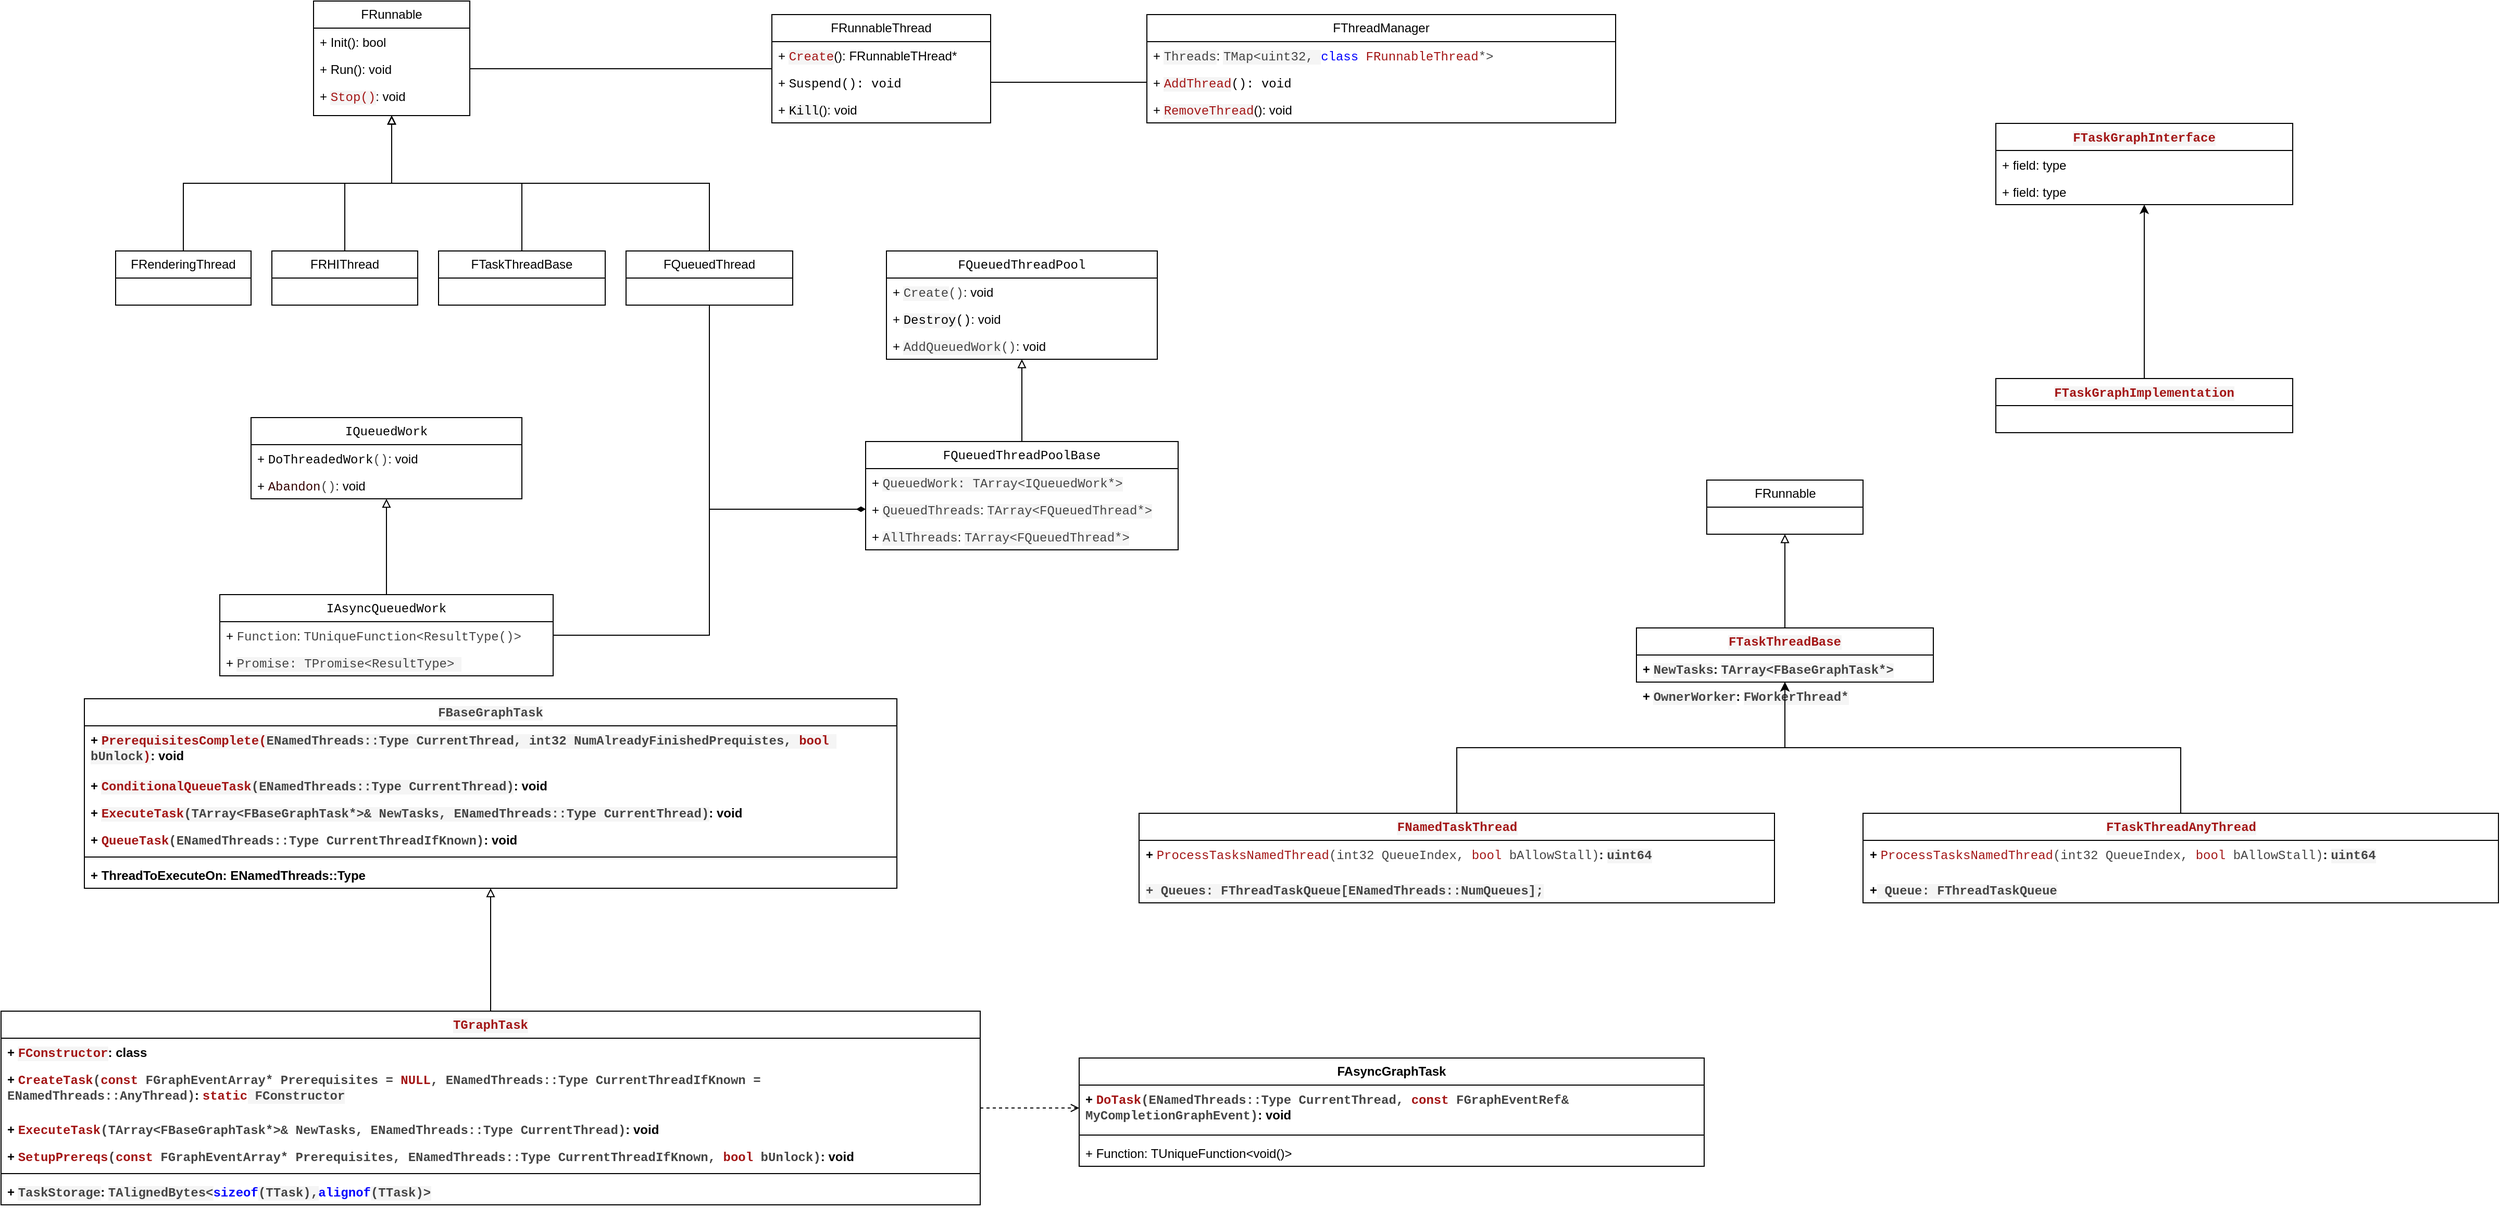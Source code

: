 <mxfile version="26.0.4">
  <diagram id="C5RBs43oDa-KdzZeNtuy" name="Page-1">
    <mxGraphModel dx="2253" dy="781" grid="1" gridSize="5" guides="1" tooltips="1" connect="1" arrows="1" fold="1" page="1" pageScale="1" pageWidth="827" pageHeight="1169" math="0" shadow="0">
      <root>
        <mxCell id="WIyWlLk6GJQsqaUBKTNV-0" />
        <mxCell id="WIyWlLk6GJQsqaUBKTNV-1" parent="WIyWlLk6GJQsqaUBKTNV-0" />
        <mxCell id="6xeoB1cbUCj7fCRLz8L4-13" style="edgeStyle=orthogonalEdgeStyle;rounded=0;orthogonalLoop=1;jettySize=auto;html=1;endArrow=none;endFill=0;startArrow=block;startFill=0;exitX=0.5;exitY=1;exitDx=0;exitDy=0;" parent="WIyWlLk6GJQsqaUBKTNV-1" source="6xeoB1cbUCj7fCRLz8L4-0" target="6xeoB1cbUCj7fCRLz8L4-6" edge="1">
          <mxGeometry relative="1" as="geometry" />
        </mxCell>
        <mxCell id="6xeoB1cbUCj7fCRLz8L4-16" style="edgeStyle=orthogonalEdgeStyle;rounded=0;orthogonalLoop=1;jettySize=auto;html=1;entryX=0.5;entryY=0;entryDx=0;entryDy=0;endArrow=none;endFill=0;startArrow=block;startFill=0;" parent="WIyWlLk6GJQsqaUBKTNV-1" source="6xeoB1cbUCj7fCRLz8L4-0" target="6xeoB1cbUCj7fCRLz8L4-14" edge="1">
          <mxGeometry relative="1" as="geometry" />
        </mxCell>
        <mxCell id="6xeoB1cbUCj7fCRLz8L4-19" style="edgeStyle=orthogonalEdgeStyle;rounded=0;orthogonalLoop=1;jettySize=auto;html=1;entryX=0.5;entryY=0;entryDx=0;entryDy=0;endArrow=none;endFill=0;startArrow=block;startFill=0;" parent="WIyWlLk6GJQsqaUBKTNV-1" source="6xeoB1cbUCj7fCRLz8L4-0" target="6xeoB1cbUCj7fCRLz8L4-17" edge="1">
          <mxGeometry relative="1" as="geometry" />
        </mxCell>
        <mxCell id="6xeoB1cbUCj7fCRLz8L4-0" value="FRunnable" style="swimlane;fontStyle=0;childLayout=stackLayout;horizontal=1;startSize=26;fillColor=none;horizontalStack=0;resizeParent=1;resizeParentMax=0;resizeLast=0;collapsible=1;marginBottom=0;whiteSpace=wrap;html=1;" parent="WIyWlLk6GJQsqaUBKTNV-1" vertex="1">
          <mxGeometry x="250" y="30" width="150" height="110" as="geometry" />
        </mxCell>
        <mxCell id="6xeoB1cbUCj7fCRLz8L4-1" value="+ Init(): bool" style="text;strokeColor=none;fillColor=none;align=left;verticalAlign=top;spacingLeft=4;spacingRight=4;overflow=hidden;rotatable=0;points=[[0,0.5],[1,0.5]];portConstraint=eastwest;whiteSpace=wrap;html=1;" parent="6xeoB1cbUCj7fCRLz8L4-0" vertex="1">
          <mxGeometry y="26" width="150" height="26" as="geometry" />
        </mxCell>
        <mxCell id="6xeoB1cbUCj7fCRLz8L4-2" value="+ Run(): void" style="text;strokeColor=none;fillColor=none;align=left;verticalAlign=top;spacingLeft=4;spacingRight=4;overflow=hidden;rotatable=0;points=[[0,0.5],[1,0.5]];portConstraint=eastwest;whiteSpace=wrap;html=1;" parent="6xeoB1cbUCj7fCRLz8L4-0" vertex="1">
          <mxGeometry y="52" width="150" height="26" as="geometry" />
        </mxCell>
        <mxCell id="6xeoB1cbUCj7fCRLz8L4-3" value="+ &lt;span style=&quot;color: rgb(163, 21, 21); font-family: &amp;quot;Courier New&amp;quot;, sans-serif; white-space-collapse: preserve; background-color: rgb(245, 245, 245);&quot;&gt;Stop()&lt;/span&gt;: void&amp;nbsp;" style="text;strokeColor=none;fillColor=none;align=left;verticalAlign=top;spacingLeft=4;spacingRight=4;overflow=hidden;rotatable=0;points=[[0,0.5],[1,0.5]];portConstraint=eastwest;whiteSpace=wrap;html=1;movable=0;resizable=0;deletable=0;editable=0;locked=1;connectable=0;" parent="6xeoB1cbUCj7fCRLz8L4-0" vertex="1">
          <mxGeometry y="78" width="150" height="32" as="geometry" />
        </mxCell>
        <mxCell id="6xeoB1cbUCj7fCRLz8L4-6" value="FRenderingThread" style="swimlane;fontStyle=0;childLayout=stackLayout;horizontal=1;startSize=26;fillColor=none;horizontalStack=0;resizeParent=1;resizeParentMax=0;resizeLast=0;collapsible=1;marginBottom=0;whiteSpace=wrap;html=1;" parent="WIyWlLk6GJQsqaUBKTNV-1" vertex="1">
          <mxGeometry x="60" y="270" width="130" height="52" as="geometry" />
        </mxCell>
        <mxCell id="6xeoB1cbUCj7fCRLz8L4-14" value="FTaskThreadBase" style="swimlane;fontStyle=0;childLayout=stackLayout;horizontal=1;startSize=26;fillColor=none;horizontalStack=0;resizeParent=1;resizeParentMax=0;resizeLast=0;collapsible=1;marginBottom=0;whiteSpace=wrap;html=1;" parent="WIyWlLk6GJQsqaUBKTNV-1" vertex="1">
          <mxGeometry x="370" y="270" width="160" height="52" as="geometry" />
        </mxCell>
        <mxCell id="6xeoB1cbUCj7fCRLz8L4-17" value="FRHIThread" style="swimlane;fontStyle=0;childLayout=stackLayout;horizontal=1;startSize=26;fillColor=none;horizontalStack=0;resizeParent=1;resizeParentMax=0;resizeLast=0;collapsible=1;marginBottom=0;whiteSpace=wrap;html=1;" parent="WIyWlLk6GJQsqaUBKTNV-1" vertex="1">
          <mxGeometry x="210" y="270" width="140" height="52" as="geometry" />
        </mxCell>
        <mxCell id="6xeoB1cbUCj7fCRLz8L4-23" style="edgeStyle=orthogonalEdgeStyle;rounded=0;orthogonalLoop=1;jettySize=auto;html=1;exitX=0.5;exitY=0;exitDx=0;exitDy=0;entryX=0.5;entryY=1;entryDx=0;entryDy=0;endArrow=block;endFill=0;startArrow=none;startFill=0;" parent="WIyWlLk6GJQsqaUBKTNV-1" source="6xeoB1cbUCj7fCRLz8L4-20" target="6xeoB1cbUCj7fCRLz8L4-0" edge="1">
          <mxGeometry relative="1" as="geometry" />
        </mxCell>
        <mxCell id="6xeoB1cbUCj7fCRLz8L4-59" style="edgeStyle=orthogonalEdgeStyle;rounded=0;orthogonalLoop=1;jettySize=auto;html=1;exitX=0.5;exitY=1;exitDx=0;exitDy=0;entryX=0;entryY=0.5;entryDx=0;entryDy=0;endArrow=diamondThin;endFill=1;" parent="WIyWlLk6GJQsqaUBKTNV-1" source="6xeoB1cbUCj7fCRLz8L4-20" target="6xeoB1cbUCj7fCRLz8L4-56" edge="1">
          <mxGeometry relative="1" as="geometry" />
        </mxCell>
        <mxCell id="6xeoB1cbUCj7fCRLz8L4-20" value="FQueuedThread" style="swimlane;fontStyle=0;childLayout=stackLayout;horizontal=1;startSize=26;fillColor=none;horizontalStack=0;resizeParent=1;resizeParentMax=0;resizeLast=0;collapsible=1;marginBottom=0;whiteSpace=wrap;html=1;" parent="WIyWlLk6GJQsqaUBKTNV-1" vertex="1">
          <mxGeometry x="550" y="270" width="160" height="52" as="geometry" />
        </mxCell>
        <mxCell id="6xeoB1cbUCj7fCRLz8L4-24" value="FRunnableThread" style="swimlane;fontStyle=0;childLayout=stackLayout;horizontal=1;startSize=26;fillColor=none;horizontalStack=0;resizeParent=1;resizeParentMax=0;resizeLast=0;collapsible=1;marginBottom=0;whiteSpace=wrap;html=1;" parent="WIyWlLk6GJQsqaUBKTNV-1" vertex="1">
          <mxGeometry x="690" y="43" width="210" height="104" as="geometry">
            <mxRectangle x="880" y="56" width="140" height="30" as="alternateBounds" />
          </mxGeometry>
        </mxCell>
        <mxCell id="6xeoB1cbUCj7fCRLz8L4-25" value="&lt;font&gt;+&amp;nbsp;&lt;span style=&quot;font-family: &amp;quot;Courier New&amp;quot;, sans-serif; white-space-collapse: preserve; background-color: rgb(245, 245, 245); color: rgb(163, 21, 21);&quot;&gt;Create&lt;/span&gt;(): FRunnableTHread*&lt;/font&gt;" style="text;strokeColor=none;fillColor=none;align=left;verticalAlign=top;spacingLeft=4;spacingRight=4;overflow=hidden;rotatable=0;points=[[0,0.5],[1,0.5]];portConstraint=eastwest;whiteSpace=wrap;html=1;" parent="6xeoB1cbUCj7fCRLz8L4-24" vertex="1">
          <mxGeometry y="26" width="210" height="26" as="geometry" />
        </mxCell>
        <mxCell id="6xeoB1cbUCj7fCRLz8L4-26" value="&lt;font&gt;+&amp;nbsp;&lt;span style=&quot;margin: 0px; padding: 0px; font-family: &amp;quot;Courier New&amp;quot;, sans-serif; white-space-collapse: preserve;&quot; class=&quot;hljs-title function_&quot;&gt;Suspend(): void&lt;/span&gt;&lt;/font&gt;" style="text;strokeColor=none;fillColor=none;align=left;verticalAlign=top;spacingLeft=4;spacingRight=4;overflow=hidden;rotatable=0;points=[[0,0.5],[1,0.5]];portConstraint=eastwest;whiteSpace=wrap;html=1;" parent="6xeoB1cbUCj7fCRLz8L4-24" vertex="1">
          <mxGeometry y="52" width="210" height="26" as="geometry" />
        </mxCell>
        <mxCell id="6xeoB1cbUCj7fCRLz8L4-30" value="&lt;font&gt;+ &lt;font face=&quot;Courier New, sans-serif&quot;&gt;&lt;span style=&quot;white-space-collapse: preserve; background-color: rgb(245, 245, 245);&quot;&gt;Kill&lt;/span&gt;&lt;/font&gt;(): void&lt;/font&gt;" style="text;align=left;verticalAlign=top;spacingLeft=4;spacingRight=4;overflow=hidden;rotatable=0;points=[[0,0.5],[1,0.5]];portConstraint=eastwest;whiteSpace=wrap;html=1;" parent="6xeoB1cbUCj7fCRLz8L4-24" vertex="1">
          <mxGeometry y="78" width="210" height="26" as="geometry" />
        </mxCell>
        <mxCell id="6xeoB1cbUCj7fCRLz8L4-28" style="edgeStyle=orthogonalEdgeStyle;rounded=0;orthogonalLoop=1;jettySize=auto;html=1;exitX=1;exitY=0.5;exitDx=0;exitDy=0;entryX=0;entryY=0.5;entryDx=0;entryDy=0;endArrow=none;endFill=0;" parent="WIyWlLk6GJQsqaUBKTNV-1" source="6xeoB1cbUCj7fCRLz8L4-2" target="6xeoB1cbUCj7fCRLz8L4-24" edge="1">
          <mxGeometry relative="1" as="geometry" />
        </mxCell>
        <mxCell id="6xeoB1cbUCj7fCRLz8L4-31" value="FThreadManager" style="swimlane;fontStyle=0;childLayout=stackLayout;horizontal=1;startSize=26;fillColor=none;horizontalStack=0;resizeParent=1;resizeParentMax=0;resizeLast=0;collapsible=1;marginBottom=0;whiteSpace=wrap;html=1;" parent="WIyWlLk6GJQsqaUBKTNV-1" vertex="1">
          <mxGeometry x="1050" y="43" width="450" height="104" as="geometry">
            <mxRectangle x="880" y="56" width="140" height="30" as="alternateBounds" />
          </mxGeometry>
        </mxCell>
        <mxCell id="6xeoB1cbUCj7fCRLz8L4-32" value="&lt;font&gt;+&amp;nbsp;&lt;span style=&quot;color: rgb(68, 68, 68); font-family: &amp;quot;Courier New&amp;quot;, sans-serif; white-space-collapse: preserve; background-color: rgb(245, 245, 245);&quot;&gt;Threads&lt;/span&gt;:&amp;nbsp;&lt;/font&gt;&lt;span style=&quot;color: rgb(68, 68, 68); font-family: &amp;quot;Courier New&amp;quot;, sans-serif; white-space-collapse: preserve; background-color: rgb(245, 245, 245);&quot;&gt;TMap&amp;lt;uint32, &lt;/span&gt;&lt;span style=&quot;margin: 0px; padding: 0px; color: rgb(68, 68, 68); font-family: &amp;quot;Courier New&amp;quot;, sans-serif; white-space-collapse: preserve;&quot; class=&quot;hljs-class&quot;&gt;&lt;span style=&quot;margin: 0px; padding: 0px; color: rgb(0, 0, 255);&quot; class=&quot;hljs-keyword&quot;&gt;class&lt;/span&gt; &lt;span style=&quot;margin: 0px; padding: 0px; color: rgb(163, 21, 21);&quot; class=&quot;hljs-title&quot;&gt;FRunnableThread&lt;/span&gt;*&amp;gt;&lt;/span&gt;" style="text;strokeColor=none;fillColor=none;align=left;verticalAlign=top;spacingLeft=4;spacingRight=4;overflow=hidden;rotatable=0;points=[[0,0.5],[1,0.5]];portConstraint=eastwest;whiteSpace=wrap;html=1;" parent="6xeoB1cbUCj7fCRLz8L4-31" vertex="1">
          <mxGeometry y="26" width="450" height="26" as="geometry" />
        </mxCell>
        <mxCell id="6xeoB1cbUCj7fCRLz8L4-33" value="&lt;font&gt;+&amp;nbsp;&lt;span style=&quot;margin: 0px; padding: 0px; font-family: &amp;quot;Courier New&amp;quot;, sans-serif; white-space-collapse: preserve;&quot; class=&quot;hljs-title function_&quot;&gt;&lt;span style=&quot;color: rgb(163, 21, 21); background-color: rgb(245, 245, 245);&quot;&gt;AddThread&lt;/span&gt;(): void&lt;/span&gt;&lt;/font&gt;" style="text;strokeColor=none;fillColor=none;align=left;verticalAlign=top;spacingLeft=4;spacingRight=4;overflow=hidden;rotatable=0;points=[[0,0.5],[1,0.5]];portConstraint=eastwest;whiteSpace=wrap;html=1;" parent="6xeoB1cbUCj7fCRLz8L4-31" vertex="1">
          <mxGeometry y="52" width="450" height="26" as="geometry" />
        </mxCell>
        <mxCell id="6xeoB1cbUCj7fCRLz8L4-34" value="&lt;font&gt;+&amp;nbsp;&lt;span style=&quot;color: rgb(163, 21, 21); font-family: &amp;quot;Courier New&amp;quot;, sans-serif; white-space-collapse: preserve; background-color: rgb(245, 245, 245);&quot;&gt;RemoveThread&lt;/span&gt;(): void&lt;/font&gt;" style="text;align=left;verticalAlign=top;spacingLeft=4;spacingRight=4;overflow=hidden;rotatable=0;points=[[0,0.5],[1,0.5]];portConstraint=eastwest;whiteSpace=wrap;html=1;" parent="6xeoB1cbUCj7fCRLz8L4-31" vertex="1">
          <mxGeometry y="78" width="450" height="26" as="geometry" />
        </mxCell>
        <mxCell id="6xeoB1cbUCj7fCRLz8L4-35" style="edgeStyle=orthogonalEdgeStyle;rounded=0;orthogonalLoop=1;jettySize=auto;html=1;exitX=1;exitY=0.5;exitDx=0;exitDy=0;entryX=0;entryY=0.5;entryDx=0;entryDy=0;endArrow=none;endFill=0;" parent="WIyWlLk6GJQsqaUBKTNV-1" source="6xeoB1cbUCj7fCRLz8L4-26" target="6xeoB1cbUCj7fCRLz8L4-33" edge="1">
          <mxGeometry relative="1" as="geometry" />
        </mxCell>
        <mxCell id="6xeoB1cbUCj7fCRLz8L4-40" value="&lt;span style=&quot;font-family: &amp;quot;Courier New&amp;quot;, sans-serif; text-align: start; white-space-collapse: preserve;&quot;&gt;&lt;font style=&quot;color: rgb(0, 0, 0);&quot;&gt;IQueuedWork&lt;/font&gt;&lt;/span&gt;" style="swimlane;fontStyle=0;childLayout=stackLayout;horizontal=1;startSize=26;fillColor=none;horizontalStack=0;resizeParent=1;resizeParentMax=0;resizeLast=0;collapsible=1;marginBottom=0;whiteSpace=wrap;html=1;" parent="WIyWlLk6GJQsqaUBKTNV-1" vertex="1">
          <mxGeometry x="190" y="430" width="260" height="78" as="geometry" />
        </mxCell>
        <mxCell id="6xeoB1cbUCj7fCRLz8L4-41" value="+&amp;nbsp;&lt;span style=&quot;margin: 0px; padding: 0px; font-family: &amp;quot;Courier New&amp;quot;, sans-serif; white-space-collapse: preserve;&quot; class=&quot;hljs-title function_&quot;&gt;&lt;font style=&quot;color: rgb(0, 0, 0);&quot;&gt;DoThreadedWork&lt;/font&gt;&lt;/span&gt;&lt;span style=&quot;margin: 0px; padding: 0px; color: rgb(68, 68, 68); font-family: &amp;quot;Courier New&amp;quot;, sans-serif; white-space-collapse: preserve;&quot; class=&quot;hljs-params&quot;&gt;()&lt;/span&gt;: void" style="text;strokeColor=none;fillColor=none;align=left;verticalAlign=top;spacingLeft=4;spacingRight=4;overflow=hidden;rotatable=0;points=[[0,0.5],[1,0.5]];portConstraint=eastwest;whiteSpace=wrap;html=1;" parent="6xeoB1cbUCj7fCRLz8L4-40" vertex="1">
          <mxGeometry y="26" width="260" height="26" as="geometry" />
        </mxCell>
        <mxCell id="6xeoB1cbUCj7fCRLz8L4-42" value="+&amp;nbsp;&lt;span style=&quot;margin: 0px; padding: 0px; font-family: &amp;quot;Courier New&amp;quot;, sans-serif; white-space-collapse: preserve;&quot; class=&quot;hljs-title function_&quot;&gt;&lt;font style=&quot;color: rgb(51, 0, 0);&quot;&gt;Abandon&lt;/font&gt;&lt;/span&gt;&lt;span style=&quot;margin: 0px; padding: 0px; color: rgb(68, 68, 68); font-family: &amp;quot;Courier New&amp;quot;, sans-serif; white-space-collapse: preserve;&quot; class=&quot;hljs-params&quot;&gt;()&lt;/span&gt;: void" style="text;strokeColor=none;fillColor=none;align=left;verticalAlign=top;spacingLeft=4;spacingRight=4;overflow=hidden;rotatable=1;points=[[0,0.5],[1,0.5]];portConstraint=eastwest;whiteSpace=wrap;html=1;movable=1;resizable=1;deletable=1;editable=1;locked=0;connectable=1;" parent="6xeoB1cbUCj7fCRLz8L4-40" vertex="1">
          <mxGeometry y="52" width="260" height="26" as="geometry" />
        </mxCell>
        <mxCell id="6xeoB1cbUCj7fCRLz8L4-48" style="edgeStyle=orthogonalEdgeStyle;rounded=0;orthogonalLoop=1;jettySize=auto;html=1;exitX=0.5;exitY=0;exitDx=0;exitDy=0;entryX=0.5;entryY=1;entryDx=0;entryDy=0;endArrow=block;endFill=0;" parent="WIyWlLk6GJQsqaUBKTNV-1" source="6xeoB1cbUCj7fCRLz8L4-44" target="6xeoB1cbUCj7fCRLz8L4-40" edge="1">
          <mxGeometry relative="1" as="geometry" />
        </mxCell>
        <mxCell id="6xeoB1cbUCj7fCRLz8L4-44" value="&lt;span style=&quot;font-family: &amp;quot;Courier New&amp;quot;, sans-serif; text-align: start; white-space-collapse: preserve;&quot;&gt;&lt;font style=&quot;color: rgb(0, 0, 0);&quot;&gt;IAsyncQueuedWork&lt;/font&gt;&lt;/span&gt;" style="swimlane;fontStyle=0;childLayout=stackLayout;horizontal=1;startSize=26;fillColor=none;horizontalStack=0;resizeParent=1;resizeParentMax=0;resizeLast=0;collapsible=1;marginBottom=0;whiteSpace=wrap;html=1;" parent="WIyWlLk6GJQsqaUBKTNV-1" vertex="1">
          <mxGeometry x="160" y="600" width="320" height="78" as="geometry" />
        </mxCell>
        <mxCell id="6xeoB1cbUCj7fCRLz8L4-45" value="&lt;span&gt;+&amp;nbsp;&lt;span style=&quot;color: rgb(68, 68, 68); font-family: &amp;quot;Courier New&amp;quot;, sans-serif; white-space-collapse: preserve;&quot;&gt;Function&lt;/span&gt;:&amp;nbsp;&lt;span style=&quot;color: rgb(68, 68, 68); font-family: &amp;quot;Courier New&amp;quot;, sans-serif; white-space-collapse: preserve;&quot;&gt;TUniqueFunction&amp;lt;ResultType()&amp;gt;&lt;/span&gt;&lt;/span&gt;" style="text;strokeColor=none;fillColor=none;align=left;verticalAlign=top;spacingLeft=4;spacingRight=4;overflow=hidden;rotatable=0;points=[[0,0.5],[1,0.5]];portConstraint=eastwest;whiteSpace=wrap;html=1;" parent="6xeoB1cbUCj7fCRLz8L4-44" vertex="1">
          <mxGeometry y="26" width="320" height="26" as="geometry" />
        </mxCell>
        <mxCell id="6xeoB1cbUCj7fCRLz8L4-46" value="+&amp;nbsp;&lt;span style=&quot;color: rgb(68, 68, 68); font-family: &amp;quot;Courier New&amp;quot;, sans-serif; white-space-collapse: preserve; background-color: rgb(245, 245, 245);&quot;&gt;Promise: &lt;/span&gt;&lt;span style=&quot;color: rgb(68, 68, 68); font-family: &amp;quot;Courier New&amp;quot;, sans-serif; white-space-collapse: preserve; background-color: rgb(245, 245, 245);&quot;&gt;TPromise&amp;lt;ResultType&amp;gt; &lt;/span&gt;" style="text;strokeColor=none;fillColor=none;align=left;verticalAlign=top;spacingLeft=4;spacingRight=4;overflow=hidden;rotatable=0;points=[[0,0.5],[1,0.5]];portConstraint=eastwest;whiteSpace=wrap;html=1;" parent="6xeoB1cbUCj7fCRLz8L4-44" vertex="1">
          <mxGeometry y="52" width="320" height="26" as="geometry" />
        </mxCell>
        <mxCell id="6xeoB1cbUCj7fCRLz8L4-50" value="&lt;span style=&quot;font-family: &amp;quot;Courier New&amp;quot;, sans-serif; text-align: start; white-space-collapse: preserve;&quot;&gt;&lt;font style=&quot;color: rgb(0, 0, 0);&quot;&gt;FQueuedThreadPool&lt;/font&gt;&lt;/span&gt;" style="swimlane;fontStyle=0;childLayout=stackLayout;horizontal=1;startSize=26;fillColor=none;horizontalStack=0;resizeParent=1;resizeParentMax=0;resizeLast=0;collapsible=1;marginBottom=0;whiteSpace=wrap;html=1;" parent="WIyWlLk6GJQsqaUBKTNV-1" vertex="1">
          <mxGeometry x="800" y="270" width="260" height="104" as="geometry" />
        </mxCell>
        <mxCell id="6xeoB1cbUCj7fCRLz8L4-51" value="&lt;font style=&quot;color: rgb(0, 0, 0);&quot;&gt;+&amp;nbsp;&lt;span style=&quot;margin: 0px; padding: 0px; font-family: &amp;quot;Courier New&amp;quot;, sans-serif; white-space-collapse: preserve; color: rgb(68, 68, 68);&quot; class=&quot;hljs-params&quot;&gt;&lt;span style=&quot;background-color: rgb(245, 245, 245);&quot;&gt;Create&lt;/span&gt;()&lt;/span&gt;: void&lt;/font&gt;" style="text;strokeColor=none;fillColor=none;align=left;verticalAlign=top;spacingLeft=4;spacingRight=4;overflow=hidden;rotatable=0;points=[[0,0.5],[1,0.5]];portConstraint=eastwest;whiteSpace=wrap;html=1;" parent="6xeoB1cbUCj7fCRLz8L4-50" vertex="1">
          <mxGeometry y="26" width="260" height="26" as="geometry" />
        </mxCell>
        <mxCell id="6xeoB1cbUCj7fCRLz8L4-52" value="&lt;font style=&quot;color: rgb(0, 0, 0);&quot;&gt;+&amp;nbsp;&lt;span style=&quot;margin: 0px; padding: 0px; font-family: &amp;quot;Courier New&amp;quot;, sans-serif; white-space-collapse: preserve;&quot; class=&quot;hljs-params&quot;&gt;&lt;span style=&quot;background-color: rgb(245, 245, 245);&quot;&gt;Destroy&lt;/span&gt;()&lt;/span&gt;: void&lt;/font&gt;" style="text;strokeColor=none;fillColor=none;align=left;verticalAlign=top;spacingLeft=4;spacingRight=4;overflow=hidden;rotatable=1;points=[[0,0.5],[1,0.5]];portConstraint=eastwest;whiteSpace=wrap;html=1;movable=1;resizable=1;deletable=1;editable=1;locked=0;connectable=1;" parent="6xeoB1cbUCj7fCRLz8L4-50" vertex="1">
          <mxGeometry y="52" width="260" height="26" as="geometry" />
        </mxCell>
        <mxCell id="6xeoB1cbUCj7fCRLz8L4-53" value="&lt;font style=&quot;color: rgb(0, 0, 0);&quot;&gt;+&amp;nbsp;&lt;span style=&quot;margin: 0px; padding: 0px; font-family: &amp;quot;Courier New&amp;quot;, sans-serif; white-space-collapse: preserve; color: rgb(68, 68, 68);&quot; class=&quot;hljs-params&quot;&gt;&lt;span style=&quot;background-color: rgb(245, 245, 245);&quot;&gt;AddQueuedWork&lt;/span&gt;()&lt;/span&gt;: void&lt;/font&gt;" style="text;strokeColor=none;fillColor=none;align=left;verticalAlign=top;spacingLeft=4;spacingRight=4;overflow=hidden;rotatable=1;points=[[0,0.5],[1,0.5]];portConstraint=eastwest;whiteSpace=wrap;html=1;movable=1;resizable=1;deletable=1;editable=1;locked=0;connectable=1;" parent="6xeoB1cbUCj7fCRLz8L4-50" vertex="1">
          <mxGeometry y="78" width="260" height="26" as="geometry" />
        </mxCell>
        <mxCell id="6xeoB1cbUCj7fCRLz8L4-58" style="edgeStyle=orthogonalEdgeStyle;rounded=0;orthogonalLoop=1;jettySize=auto;html=1;entryX=0.5;entryY=1;entryDx=0;entryDy=0;endArrow=block;endFill=0;" parent="WIyWlLk6GJQsqaUBKTNV-1" source="6xeoB1cbUCj7fCRLz8L4-54" target="6xeoB1cbUCj7fCRLz8L4-50" edge="1">
          <mxGeometry relative="1" as="geometry">
            <mxPoint x="900" y="393" as="targetPoint" />
          </mxGeometry>
        </mxCell>
        <mxCell id="6xeoB1cbUCj7fCRLz8L4-54" value="&lt;span style=&quot;font-family: &amp;quot;Courier New&amp;quot;, sans-serif; text-align: start; white-space-collapse: preserve;&quot;&gt;&lt;font style=&quot;color: rgb(0, 0, 0);&quot;&gt;FQueuedThreadPoolBase&lt;/font&gt;&lt;/span&gt;" style="swimlane;fontStyle=0;childLayout=stackLayout;horizontal=1;startSize=26;fillColor=none;horizontalStack=0;resizeParent=1;resizeParentMax=0;resizeLast=0;collapsible=1;marginBottom=0;whiteSpace=wrap;html=1;" parent="WIyWlLk6GJQsqaUBKTNV-1" vertex="1">
          <mxGeometry x="780" y="453" width="300" height="104" as="geometry" />
        </mxCell>
        <mxCell id="6xeoB1cbUCj7fCRLz8L4-55" value="&lt;font style=&quot;color: rgb(0, 0, 0);&quot;&gt;+&amp;nbsp;&lt;/font&gt;&lt;span style=&quot;color: rgb(68, 68, 68); font-family: &amp;quot;Courier New&amp;quot;, sans-serif; white-space-collapse: preserve; background-color: rgb(245, 245, 245);&quot;&gt;QueuedWork: &lt;/span&gt;&lt;span style=&quot;color: rgb(68, 68, 68); font-family: &amp;quot;Courier New&amp;quot;, sans-serif; white-space-collapse: preserve; background-color: rgb(245, 245, 245);&quot;&gt;TArray&amp;lt;IQueuedWork*&amp;gt;&lt;/span&gt;" style="text;strokeColor=none;fillColor=none;align=left;verticalAlign=top;spacingLeft=4;spacingRight=4;overflow=hidden;rotatable=0;points=[[0,0.5],[1,0.5]];portConstraint=eastwest;whiteSpace=wrap;html=1;" parent="6xeoB1cbUCj7fCRLz8L4-54" vertex="1">
          <mxGeometry y="26" width="300" height="26" as="geometry" />
        </mxCell>
        <mxCell id="6xeoB1cbUCj7fCRLz8L4-56" value="&lt;font style=&quot;color: rgb(0, 0, 0);&quot;&gt;+&amp;nbsp;&lt;span style=&quot;color: rgb(68, 68, 68); font-family: &amp;quot;Courier New&amp;quot;, sans-serif; white-space-collapse: preserve; background-color: rgb(245, 245, 245);&quot;&gt;QueuedThreads&lt;/span&gt;:&amp;nbsp;&lt;/font&gt;&lt;span style=&quot;color: rgb(68, 68, 68); font-family: &amp;quot;Courier New&amp;quot;, sans-serif; white-space-collapse: preserve; background-color: rgb(245, 245, 245);&quot;&gt;TArray&amp;lt;FQueuedThread*&amp;gt;&lt;/span&gt;" style="text;strokeColor=none;fillColor=none;align=left;verticalAlign=top;spacingLeft=4;spacingRight=4;overflow=hidden;rotatable=1;points=[[0,0.5],[1,0.5]];portConstraint=eastwest;whiteSpace=wrap;html=1;movable=1;resizable=1;deletable=1;editable=1;locked=0;connectable=1;" parent="6xeoB1cbUCj7fCRLz8L4-54" vertex="1">
          <mxGeometry y="52" width="300" height="26" as="geometry" />
        </mxCell>
        <mxCell id="6xeoB1cbUCj7fCRLz8L4-57" value="&lt;font style=&quot;color: rgb(0, 0, 0);&quot;&gt;+&amp;nbsp;&lt;span style=&quot;color: rgb(68, 68, 68); font-family: &amp;quot;Courier New&amp;quot;, sans-serif; white-space-collapse: preserve; background-color: rgb(245, 245, 245);&quot;&gt;AllThreads&lt;/span&gt;:&amp;nbsp;&lt;/font&gt;&lt;span style=&quot;color: rgb(68, 68, 68); font-family: &amp;quot;Courier New&amp;quot;, sans-serif; white-space-collapse: preserve; background-color: rgb(245, 245, 245);&quot;&gt;TArray&amp;lt;FQueuedThread*&amp;gt;&lt;/span&gt;" style="text;strokeColor=none;fillColor=none;align=left;verticalAlign=top;spacingLeft=4;spacingRight=4;overflow=hidden;rotatable=1;points=[[0,0.5],[1,0.5]];portConstraint=eastwest;whiteSpace=wrap;html=1;movable=1;resizable=1;deletable=1;editable=1;locked=0;connectable=1;" parent="6xeoB1cbUCj7fCRLz8L4-54" vertex="1">
          <mxGeometry y="78" width="300" height="26" as="geometry" />
        </mxCell>
        <mxCell id="6xeoB1cbUCj7fCRLz8L4-60" style="edgeStyle=orthogonalEdgeStyle;rounded=0;orthogonalLoop=1;jettySize=auto;html=1;exitX=1;exitY=0.5;exitDx=0;exitDy=0;entryX=0;entryY=0.5;entryDx=0;entryDy=0;endArrow=diamondThin;endFill=1;" parent="WIyWlLk6GJQsqaUBKTNV-1" source="6xeoB1cbUCj7fCRLz8L4-45" target="6xeoB1cbUCj7fCRLz8L4-56" edge="1">
          <mxGeometry relative="1" as="geometry" />
        </mxCell>
        <mxCell id="ln1Cw5w7RxqO1fOucmi2-0" value="&lt;span style=&quot;color: rgb(68, 68, 68); font-family: &amp;quot;Courier New&amp;quot;, sans-serif; text-align: start; white-space-collapse: preserve; background-color: rgb(245, 245, 245);&quot;&gt;FBaseGraphTask&lt;/span&gt;" style="swimlane;fontStyle=1;childLayout=stackLayout;horizontal=1;startSize=26;fillColor=none;horizontalStack=0;resizeParent=1;resizeParentMax=0;resizeLast=0;collapsible=1;marginBottom=0;whiteSpace=wrap;html=1;" vertex="1" parent="WIyWlLk6GJQsqaUBKTNV-1">
          <mxGeometry x="30" y="700" width="780" height="182" as="geometry" />
        </mxCell>
        <mxCell id="ln1Cw5w7RxqO1fOucmi2-1" value="+&amp;nbsp;&lt;span style=&quot;color: rgb(163, 21, 21); font-family: &amp;quot;Courier New&amp;quot;, sans-serif; white-space-collapse: preserve; background-color: rgb(245, 245, 245);&quot;&gt;PrerequisitesComplete(&lt;span style=&quot;color: rgb(68, 68, 68);&quot;&gt;ENamedThreads::Type CurrentThread, int32 NumAlreadyFinishedPrequistes, &lt;/span&gt;&lt;span class=&quot;hljs-type&quot; style=&quot;margin: 0px; padding: 0px;&quot;&gt;bool&lt;/span&gt;&lt;span style=&quot;color: rgb(68, 68, 68);&quot;&gt; bUnlock&lt;/span&gt;)&lt;/span&gt;: void" style="text;strokeColor=none;fillColor=none;align=left;verticalAlign=top;spacingLeft=4;spacingRight=4;overflow=hidden;rotatable=0;points=[[0,0.5],[1,0.5]];portConstraint=eastwest;whiteSpace=wrap;html=1;fontStyle=1" vertex="1" parent="ln1Cw5w7RxqO1fOucmi2-0">
          <mxGeometry y="26" width="780" height="44" as="geometry" />
        </mxCell>
        <mxCell id="ln1Cw5w7RxqO1fOucmi2-2" value="+&amp;nbsp;&lt;span style=&quot;color: rgb(163, 21, 21); font-family: &amp;quot;Courier New&amp;quot;, sans-serif; white-space-collapse: preserve; background-color: rgb(245, 245, 245);&quot;&gt;ConditionalQueueTask&lt;/span&gt;&lt;span style=&quot;color: rgb(68, 68, 68); font-family: &amp;quot;Courier New&amp;quot;, sans-serif; white-space-collapse: preserve; background-color: rgb(245, 245, 245);&quot;&gt;(ENamedThreads::Type CurrentThread)&lt;/span&gt;: void" style="text;strokeColor=none;fillColor=none;align=left;verticalAlign=top;spacingLeft=4;spacingRight=4;overflow=hidden;rotatable=0;points=[[0,0.5],[1,0.5]];portConstraint=eastwest;whiteSpace=wrap;html=1;fontStyle=1" vertex="1" parent="ln1Cw5w7RxqO1fOucmi2-0">
          <mxGeometry y="70" width="780" height="26" as="geometry" />
        </mxCell>
        <mxCell id="ln1Cw5w7RxqO1fOucmi2-4" value="+&amp;nbsp;&lt;span style=&quot;color: rgb(163, 21, 21); font-family: &amp;quot;Courier New&amp;quot;, sans-serif; white-space-collapse: preserve; background-color: rgb(245, 245, 245);&quot;&gt;ExecuteTask&lt;/span&gt;&lt;span style=&quot;color: rgb(68, 68, 68); font-family: &amp;quot;Courier New&amp;quot;, sans-serif; white-space-collapse: preserve; background-color: rgb(245, 245, 245);&quot;&gt;(TArray&amp;lt;FBaseGraphTask*&amp;gt;&amp;amp; NewTasks, ENamedThreads::Type CurrentThread)&lt;/span&gt;: void" style="text;strokeColor=none;fillColor=none;align=left;verticalAlign=top;spacingLeft=4;spacingRight=4;overflow=hidden;rotatable=0;points=[[0,0.5],[1,0.5]];portConstraint=eastwest;whiteSpace=wrap;html=1;fontStyle=1" vertex="1" parent="ln1Cw5w7RxqO1fOucmi2-0">
          <mxGeometry y="96" width="780" height="26" as="geometry" />
        </mxCell>
        <mxCell id="ln1Cw5w7RxqO1fOucmi2-3" value="+&amp;nbsp;&lt;span class=&quot;hljs-title function_&quot; style=&quot;margin: 0px; padding: 0px; color: rgb(163, 21, 21); font-family: &amp;quot;Courier New&amp;quot;, sans-serif; white-space-collapse: preserve;&quot;&gt;QueueTask&lt;/span&gt;&lt;span class=&quot;hljs-params&quot; style=&quot;margin: 0px; padding: 0px; color: rgb(68, 68, 68); font-family: &amp;quot;Courier New&amp;quot;, sans-serif; white-space-collapse: preserve;&quot;&gt;(ENamedThreads::Type CurrentThreadIfKnown)&lt;/span&gt;: void" style="text;strokeColor=none;fillColor=none;align=left;verticalAlign=top;spacingLeft=4;spacingRight=4;overflow=hidden;rotatable=0;points=[[0,0.5],[1,0.5]];portConstraint=eastwest;whiteSpace=wrap;html=1;fontStyle=1" vertex="1" parent="ln1Cw5w7RxqO1fOucmi2-0">
          <mxGeometry y="122" width="780" height="26" as="geometry" />
        </mxCell>
        <mxCell id="ln1Cw5w7RxqO1fOucmi2-9" value="" style="line;strokeWidth=1;fillColor=none;align=left;verticalAlign=middle;spacingTop=-1;spacingLeft=3;spacingRight=3;rotatable=0;labelPosition=right;points=[];portConstraint=eastwest;strokeColor=inherit;" vertex="1" parent="ln1Cw5w7RxqO1fOucmi2-0">
          <mxGeometry y="148" width="780" height="8" as="geometry" />
        </mxCell>
        <mxCell id="ln1Cw5w7RxqO1fOucmi2-6" value="+ ThreadToExecuteOn: ENamedThreads::Type" style="text;strokeColor=none;fillColor=none;align=left;verticalAlign=top;spacingLeft=4;spacingRight=4;overflow=hidden;rotatable=0;points=[[0,0.5],[1,0.5]];portConstraint=eastwest;whiteSpace=wrap;fontColor=default;fontStyle=1;movable=0;resizable=0;deletable=0;editable=0;locked=1;connectable=0;" vertex="1" parent="ln1Cw5w7RxqO1fOucmi2-0">
          <mxGeometry y="156" width="780" height="26" as="geometry" />
        </mxCell>
        <mxCell id="ln1Cw5w7RxqO1fOucmi2-22" style="edgeStyle=orthogonalEdgeStyle;rounded=0;orthogonalLoop=1;jettySize=auto;html=1;exitX=0.5;exitY=0;exitDx=0;exitDy=0;entryX=0.5;entryY=1;entryDx=0;entryDy=0;endArrow=block;endFill=0;" edge="1" parent="WIyWlLk6GJQsqaUBKTNV-1" source="ln1Cw5w7RxqO1fOucmi2-17" target="ln1Cw5w7RxqO1fOucmi2-0">
          <mxGeometry relative="1" as="geometry" />
        </mxCell>
        <mxCell id="ln1Cw5w7RxqO1fOucmi2-33" style="edgeStyle=orthogonalEdgeStyle;rounded=0;orthogonalLoop=1;jettySize=auto;html=1;entryX=0;entryY=0.5;entryDx=0;entryDy=0;endArrow=open;endFill=0;dashed=1;" edge="1" parent="WIyWlLk6GJQsqaUBKTNV-1" source="ln1Cw5w7RxqO1fOucmi2-17" target="ln1Cw5w7RxqO1fOucmi2-28">
          <mxGeometry relative="1" as="geometry" />
        </mxCell>
        <mxCell id="ln1Cw5w7RxqO1fOucmi2-17" value="&lt;span style=&quot;color: rgb(163, 21, 21); font-family: &amp;quot;Courier New&amp;quot;, sans-serif; text-align: start; white-space-collapse: preserve; background-color: rgb(245, 245, 245);&quot;&gt;&lt;span&gt;TGraphTask&lt;/span&gt;&lt;/span&gt;" style="swimlane;fontStyle=1;childLayout=stackLayout;horizontal=1;startSize=26;fillColor=none;horizontalStack=0;resizeParent=1;resizeParentMax=0;resizeLast=0;collapsible=1;marginBottom=0;whiteSpace=wrap;html=1;" vertex="1" parent="WIyWlLk6GJQsqaUBKTNV-1">
          <mxGeometry x="-50" y="1000" width="940" height="186" as="geometry" />
        </mxCell>
        <mxCell id="ln1Cw5w7RxqO1fOucmi2-18" value="&lt;b&gt;+&amp;nbsp;&lt;span style=&quot;color: rgb(163, 21, 21); font-family: &amp;quot;Courier New&amp;quot;, sans-serif; white-space-collapse: preserve; background-color: rgb(245, 245, 245);&quot;&gt;FConstructor&lt;/span&gt;: class&lt;/b&gt;" style="text;strokeColor=none;fillColor=none;align=left;verticalAlign=top;spacingLeft=4;spacingRight=4;overflow=hidden;rotatable=0;points=[[0,0.5],[1,0.5]];portConstraint=eastwest;whiteSpace=wrap;html=1;" vertex="1" parent="ln1Cw5w7RxqO1fOucmi2-17">
          <mxGeometry y="26" width="940" height="26" as="geometry" />
        </mxCell>
        <mxCell id="ln1Cw5w7RxqO1fOucmi2-19" value="&lt;b&gt;+&amp;nbsp;&lt;span style=&quot;margin: 0px; padding: 0px; color: rgb(163, 21, 21); font-family: &amp;quot;Courier New&amp;quot;, sans-serif; white-space-collapse: preserve;&quot; class=&quot;hljs-title function_&quot;&gt;CreateTask&lt;/span&gt;&lt;span style=&quot;margin: 0px; padding: 0px; color: rgb(68, 68, 68); font-family: &amp;quot;Courier New&amp;quot;, sans-serif; white-space-collapse: preserve;&quot; class=&quot;hljs-params&quot;&gt;(&lt;span style=&quot;margin: 0px; padding: 0px; color: rgb(163, 21, 21);&quot; class=&quot;hljs-type&quot;&gt;const&lt;/span&gt; FGraphEventArray* Prerequisites = &lt;span style=&quot;margin: 0px; padding: 0px; color: rgb(163, 21, 21);&quot; class=&quot;hljs-literal&quot;&gt;NULL&lt;/span&gt;, ENamedThreads::Type CurrentThreadIfKnown = ENamedThreads::AnyThread)&lt;/span&gt;:&amp;nbsp;&lt;span style=&quot;margin: 0px; padding: 0px; color: rgb(163, 21, 21); font-family: &amp;quot;Courier New&amp;quot;, sans-serif; white-space-collapse: preserve;&quot; class=&quot;hljs-type&quot;&gt;static&lt;/span&gt;&lt;span style=&quot;color: rgb(68, 68, 68); font-family: &amp;quot;Courier New&amp;quot;, sans-serif; white-space-collapse: preserve; background-color: rgb(245, 245, 245);&quot;&gt; FConstructor&lt;/span&gt;&lt;/b&gt;" style="text;strokeColor=none;fillColor=none;align=left;verticalAlign=top;spacingLeft=4;spacingRight=4;overflow=hidden;rotatable=0;points=[[0,0.5],[1,0.5]];portConstraint=eastwest;whiteSpace=wrap;html=1;" vertex="1" parent="ln1Cw5w7RxqO1fOucmi2-17">
          <mxGeometry y="52" width="940" height="48" as="geometry" />
        </mxCell>
        <mxCell id="ln1Cw5w7RxqO1fOucmi2-20" value="&lt;b&gt;+&amp;nbsp;&lt;span style=&quot;margin: 0px; padding: 0px; color: rgb(163, 21, 21); font-family: &amp;quot;Courier New&amp;quot;, sans-serif; white-space-collapse: preserve;&quot; class=&quot;hljs-title function_&quot;&gt;ExecuteTask&lt;/span&gt;&lt;span style=&quot;margin: 0px; padding: 0px; color: rgb(68, 68, 68); font-family: &amp;quot;Courier New&amp;quot;, sans-serif; white-space-collapse: preserve;&quot; class=&quot;hljs-params&quot;&gt;(TArray&amp;lt;FBaseGraphTask*&amp;gt;&amp;amp; NewTasks, ENamedThreads::Type CurrentThread)&lt;/span&gt;: void&lt;/b&gt;" style="text;strokeColor=none;fillColor=none;align=left;verticalAlign=top;spacingLeft=4;spacingRight=4;overflow=hidden;rotatable=0;points=[[0,0.5],[1,0.5]];portConstraint=eastwest;whiteSpace=wrap;html=1;" vertex="1" parent="ln1Cw5w7RxqO1fOucmi2-17">
          <mxGeometry y="100" width="940" height="26" as="geometry" />
        </mxCell>
        <mxCell id="ln1Cw5w7RxqO1fOucmi2-24" value="&lt;b&gt;+&amp;nbsp;&lt;span style=&quot;margin: 0px; padding: 0px; color: rgb(163, 21, 21); font-family: &amp;quot;Courier New&amp;quot;, sans-serif; white-space-collapse: preserve;&quot; class=&quot;hljs-title function_&quot;&gt;SetupPrereqs&lt;/span&gt;&lt;span style=&quot;margin: 0px; padding: 0px; color: rgb(68, 68, 68); font-family: &amp;quot;Courier New&amp;quot;, sans-serif; white-space-collapse: preserve;&quot; class=&quot;hljs-params&quot;&gt;(&lt;span style=&quot;margin: 0px; padding: 0px; color: rgb(163, 21, 21);&quot; class=&quot;hljs-type&quot;&gt;const&lt;/span&gt; FGraphEventArray* Prerequisites, ENamedThreads::Type CurrentThreadIfKnown, &lt;span style=&quot;margin: 0px; padding: 0px; color: rgb(163, 21, 21);&quot; class=&quot;hljs-type&quot;&gt;bool&lt;/span&gt; bUnlock)&lt;/span&gt;: void&lt;/b&gt;" style="text;strokeColor=none;fillColor=none;align=left;verticalAlign=top;spacingLeft=4;spacingRight=4;overflow=hidden;rotatable=0;points=[[0,0.5],[1,0.5]];portConstraint=eastwest;whiteSpace=wrap;html=1;" vertex="1" parent="ln1Cw5w7RxqO1fOucmi2-17">
          <mxGeometry y="126" width="940" height="26" as="geometry" />
        </mxCell>
        <mxCell id="ln1Cw5w7RxqO1fOucmi2-25" value="" style="line;strokeWidth=1;fillColor=none;align=left;verticalAlign=middle;spacingTop=-1;spacingLeft=3;spacingRight=3;rotatable=0;labelPosition=right;points=[];portConstraint=eastwest;strokeColor=inherit;" vertex="1" parent="ln1Cw5w7RxqO1fOucmi2-17">
          <mxGeometry y="152" width="940" height="8" as="geometry" />
        </mxCell>
        <mxCell id="ln1Cw5w7RxqO1fOucmi2-26" value="&lt;b&gt;+&amp;nbsp;&lt;span style=&quot;color: rgb(68, 68, 68); font-family: &amp;quot;Courier New&amp;quot;, sans-serif; white-space-collapse: preserve; background-color: rgb(245, 245, 245);&quot;&gt;TaskStorage&lt;/span&gt;:&amp;nbsp;&lt;span style=&quot;color: rgb(68, 68, 68); font-family: &amp;quot;Courier New&amp;quot;, sans-serif; white-space-collapse: preserve; background-color: rgb(245, 245, 245);&quot;&gt;TAlignedBytes&amp;lt;&lt;/span&gt;&lt;span style=&quot;margin: 0px; padding: 0px; color: rgb(0, 0, 255); font-family: &amp;quot;Courier New&amp;quot;, sans-serif; white-space-collapse: preserve;&quot; class=&quot;hljs-keyword&quot;&gt;sizeof&lt;/span&gt;&lt;span style=&quot;color: rgb(68, 68, 68); font-family: &amp;quot;Courier New&amp;quot;, sans-serif; white-space-collapse: preserve; background-color: rgb(245, 245, 245);&quot;&gt;(TTask),&lt;/span&gt;&lt;span style=&quot;margin: 0px; padding: 0px; color: rgb(0, 0, 255); font-family: &amp;quot;Courier New&amp;quot;, sans-serif; white-space-collapse: preserve;&quot; class=&quot;hljs-keyword&quot;&gt;alignof&lt;/span&gt;&lt;span style=&quot;color: rgb(68, 68, 68); font-family: &amp;quot;Courier New&amp;quot;, sans-serif; white-space-collapse: preserve; background-color: rgb(245, 245, 245);&quot;&gt;(TTask)&amp;gt;&lt;/span&gt;&lt;/b&gt;" style="text;strokeColor=none;fillColor=none;align=left;verticalAlign=top;spacingLeft=4;spacingRight=4;overflow=hidden;rotatable=0;points=[[0,0.5],[1,0.5]];portConstraint=eastwest;whiteSpace=wrap;html=1;" vertex="1" parent="ln1Cw5w7RxqO1fOucmi2-17">
          <mxGeometry y="160" width="940" height="26" as="geometry" />
        </mxCell>
        <mxCell id="ln1Cw5w7RxqO1fOucmi2-27" value="&lt;b&gt;FAsyncGraphTask&lt;/b&gt;" style="swimlane;fontStyle=0;childLayout=stackLayout;horizontal=1;startSize=26;fillColor=none;horizontalStack=0;resizeParent=1;resizeParentMax=0;resizeLast=0;collapsible=1;marginBottom=0;whiteSpace=wrap;html=1;" vertex="1" parent="WIyWlLk6GJQsqaUBKTNV-1">
          <mxGeometry x="985" y="1045" width="600" height="104" as="geometry" />
        </mxCell>
        <mxCell id="ln1Cw5w7RxqO1fOucmi2-28" value="&lt;b&gt;+&amp;nbsp;&lt;span style=&quot;margin: 0px; padding: 0px; color: rgb(163, 21, 21); font-family: &amp;quot;Courier New&amp;quot;, sans-serif; white-space-collapse: preserve;&quot; class=&quot;hljs-title function_&quot;&gt;DoTask&lt;/span&gt;&lt;span style=&quot;margin: 0px; padding: 0px; color: rgb(68, 68, 68); font-family: &amp;quot;Courier New&amp;quot;, sans-serif; white-space-collapse: preserve;&quot; class=&quot;hljs-params&quot;&gt;(ENamedThreads::Type CurrentThread, &lt;span style=&quot;margin: 0px; padding: 0px; color: rgb(163, 21, 21);&quot; class=&quot;hljs-type&quot;&gt;const&lt;/span&gt; FGraphEventRef&amp;amp; MyCompletionGraphEvent)&lt;/span&gt;: void&lt;/b&gt;" style="text;strokeColor=none;fillColor=none;align=left;verticalAlign=top;spacingLeft=4;spacingRight=4;overflow=hidden;rotatable=0;points=[[0,0.5],[1,0.5]];portConstraint=eastwest;whiteSpace=wrap;html=1;" vertex="1" parent="ln1Cw5w7RxqO1fOucmi2-27">
          <mxGeometry y="26" width="600" height="44" as="geometry" />
        </mxCell>
        <mxCell id="ln1Cw5w7RxqO1fOucmi2-31" value="" style="line;strokeWidth=1;fillColor=none;align=left;verticalAlign=middle;spacingTop=-1;spacingLeft=3;spacingRight=3;rotatable=0;labelPosition=right;points=[];portConstraint=eastwest;strokeColor=inherit;" vertex="1" parent="ln1Cw5w7RxqO1fOucmi2-27">
          <mxGeometry y="70" width="600" height="8" as="geometry" />
        </mxCell>
        <mxCell id="ln1Cw5w7RxqO1fOucmi2-32" value="+ Function: TUniqueFunction&amp;lt;void()&amp;gt;" style="text;strokeColor=none;fillColor=none;align=left;verticalAlign=top;spacingLeft=4;spacingRight=4;overflow=hidden;rotatable=0;points=[[0,0.5],[1,0.5]];portConstraint=eastwest;whiteSpace=wrap;html=1;" vertex="1" parent="ln1Cw5w7RxqO1fOucmi2-27">
          <mxGeometry y="78" width="600" height="26" as="geometry" />
        </mxCell>
        <mxCell id="ln1Cw5w7RxqO1fOucmi2-34" value="&lt;span style=&quot;color: rgb(163, 21, 21); font-family: &amp;quot;Courier New&amp;quot;, sans-serif; text-align: start; white-space-collapse: preserve; background-color: rgb(245, 245, 245);&quot;&gt;&lt;b&gt;FTaskGraphInterface&lt;/b&gt;&lt;/span&gt;" style="swimlane;fontStyle=0;childLayout=stackLayout;horizontal=1;startSize=26;fillColor=none;horizontalStack=0;resizeParent=1;resizeParentMax=0;resizeLast=0;collapsible=1;marginBottom=0;whiteSpace=wrap;html=1;" vertex="1" parent="WIyWlLk6GJQsqaUBKTNV-1">
          <mxGeometry x="1865" y="147.5" width="285" height="78" as="geometry" />
        </mxCell>
        <mxCell id="ln1Cw5w7RxqO1fOucmi2-35" value="+ field: type" style="text;strokeColor=none;fillColor=none;align=left;verticalAlign=top;spacingLeft=4;spacingRight=4;overflow=hidden;rotatable=0;points=[[0,0.5],[1,0.5]];portConstraint=eastwest;whiteSpace=wrap;html=1;" vertex="1" parent="ln1Cw5w7RxqO1fOucmi2-34">
          <mxGeometry y="26" width="285" height="26" as="geometry" />
        </mxCell>
        <mxCell id="ln1Cw5w7RxqO1fOucmi2-36" value="+ field: type" style="text;strokeColor=none;fillColor=none;align=left;verticalAlign=top;spacingLeft=4;spacingRight=4;overflow=hidden;rotatable=0;points=[[0,0.5],[1,0.5]];portConstraint=eastwest;whiteSpace=wrap;html=1;" vertex="1" parent="ln1Cw5w7RxqO1fOucmi2-34">
          <mxGeometry y="52" width="285" height="26" as="geometry" />
        </mxCell>
        <mxCell id="ln1Cw5w7RxqO1fOucmi2-43" style="edgeStyle=orthogonalEdgeStyle;rounded=0;orthogonalLoop=1;jettySize=auto;html=1;entryX=0.5;entryY=1;entryDx=0;entryDy=0;" edge="1" parent="WIyWlLk6GJQsqaUBKTNV-1" source="ln1Cw5w7RxqO1fOucmi2-39" target="ln1Cw5w7RxqO1fOucmi2-34">
          <mxGeometry relative="1" as="geometry">
            <mxPoint x="2007.5" y="282.5" as="targetPoint" />
          </mxGeometry>
        </mxCell>
        <mxCell id="ln1Cw5w7RxqO1fOucmi2-39" value="&lt;span style=&quot;color: rgb(163, 21, 21); font-family: &amp;quot;Courier New&amp;quot;, sans-serif; text-align: start; white-space-collapse: preserve; background-color: rgb(245, 245, 245);&quot;&gt;&lt;b&gt;FTaskGraphImplementation&lt;/b&gt;&lt;/span&gt;" style="swimlane;fontStyle=0;childLayout=stackLayout;horizontal=1;startSize=26;fillColor=none;horizontalStack=0;resizeParent=1;resizeParentMax=0;resizeLast=0;collapsible=1;marginBottom=0;whiteSpace=wrap;html=1;" vertex="1" parent="WIyWlLk6GJQsqaUBKTNV-1">
          <mxGeometry x="1865" y="392.5" width="285" height="52" as="geometry" />
        </mxCell>
        <mxCell id="ln1Cw5w7RxqO1fOucmi2-49" style="edgeStyle=orthogonalEdgeStyle;rounded=0;orthogonalLoop=1;jettySize=auto;html=1;exitX=0.5;exitY=0;exitDx=0;exitDy=0;entryX=0.5;entryY=1;entryDx=0;entryDy=0;endArrow=block;endFill=0;" edge="1" parent="WIyWlLk6GJQsqaUBKTNV-1" source="ln1Cw5w7RxqO1fOucmi2-44" target="ln1Cw5w7RxqO1fOucmi2-45">
          <mxGeometry relative="1" as="geometry" />
        </mxCell>
        <mxCell id="ln1Cw5w7RxqO1fOucmi2-44" value="&lt;span style=&quot;color: rgb(163, 21, 21); font-family: &amp;quot;Courier New&amp;quot;, sans-serif; text-align: start; white-space-collapse: preserve; background-color: rgb(245, 245, 245);&quot;&gt;&lt;b&gt;FTaskThreadBase&lt;/b&gt;&lt;/span&gt;" style="swimlane;fontStyle=0;childLayout=stackLayout;horizontal=1;startSize=26;fillColor=none;horizontalStack=0;resizeParent=1;resizeParentMax=0;resizeLast=0;collapsible=1;marginBottom=0;whiteSpace=wrap;html=1;" vertex="1" parent="WIyWlLk6GJQsqaUBKTNV-1">
          <mxGeometry x="1520" y="632" width="285" height="52" as="geometry" />
        </mxCell>
        <mxCell id="ln1Cw5w7RxqO1fOucmi2-50" value="&lt;b&gt;+&amp;nbsp;&lt;span style=&quot;color: rgb(68, 68, 68); font-family: &amp;quot;Courier New&amp;quot;, sans-serif; white-space-collapse: preserve; background-color: rgb(245, 245, 245);&quot;&gt;NewTasks&lt;/span&gt;:&amp;nbsp;&lt;span style=&quot;color: rgb(68, 68, 68); font-family: &amp;quot;Courier New&amp;quot;, sans-serif; white-space-collapse: preserve; background-color: rgb(245, 245, 245);&quot;&gt;TArray&amp;lt;FBaseGraphTask*&amp;gt;&lt;/span&gt;&lt;/b&gt;" style="text;strokeColor=none;fillColor=none;align=left;verticalAlign=top;spacingLeft=4;spacingRight=4;overflow=hidden;rotatable=0;points=[[0,0.5],[1,0.5]];portConstraint=eastwest;whiteSpace=wrap;html=1;" vertex="1" parent="ln1Cw5w7RxqO1fOucmi2-44">
          <mxGeometry y="26" width="285" height="26" as="geometry" />
        </mxCell>
        <mxCell id="ln1Cw5w7RxqO1fOucmi2-51" value="&lt;b&gt;+&amp;nbsp;&lt;span style=&quot;color: rgb(68, 68, 68); font-family: &amp;quot;Courier New&amp;quot;, sans-serif; white-space-collapse: preserve; background-color: rgb(245, 245, 245);&quot;&gt;OwnerWorker&lt;/span&gt;:&amp;nbsp;&lt;span style=&quot;color: rgb(68, 68, 68); font-family: &amp;quot;Courier New&amp;quot;, sans-serif; white-space-collapse: preserve; background-color: rgb(245, 245, 245);&quot;&gt;FWorkerThread*&lt;/span&gt;&lt;/b&gt;" style="text;strokeColor=none;fillColor=none;align=left;verticalAlign=top;spacingLeft=4;spacingRight=4;overflow=hidden;rotatable=0;points=[[0,0.5],[1,0.5]];portConstraint=eastwest;whiteSpace=wrap;html=1;movable=0;resizable=0;deletable=0;editable=0;locked=1;connectable=0;" vertex="1" parent="ln1Cw5w7RxqO1fOucmi2-44">
          <mxGeometry y="52" width="285" height="26" as="geometry" />
        </mxCell>
        <mxCell id="ln1Cw5w7RxqO1fOucmi2-45" value="FRunnable" style="swimlane;fontStyle=0;childLayout=stackLayout;horizontal=1;startSize=26;fillColor=none;horizontalStack=0;resizeParent=1;resizeParentMax=0;resizeLast=0;collapsible=1;marginBottom=0;whiteSpace=wrap;html=1;" vertex="1" parent="WIyWlLk6GJQsqaUBKTNV-1">
          <mxGeometry x="1587.5" y="490" width="150" height="52" as="geometry" />
        </mxCell>
        <mxCell id="ln1Cw5w7RxqO1fOucmi2-55" style="edgeStyle=orthogonalEdgeStyle;rounded=0;orthogonalLoop=1;jettySize=auto;html=1;exitX=0.5;exitY=0;exitDx=0;exitDy=0;entryX=0.5;entryY=1;entryDx=0;entryDy=0;" edge="1" parent="WIyWlLk6GJQsqaUBKTNV-1" source="ln1Cw5w7RxqO1fOucmi2-52" target="ln1Cw5w7RxqO1fOucmi2-44">
          <mxGeometry relative="1" as="geometry">
            <mxPoint x="1330" y="750" as="targetPoint" />
          </mxGeometry>
        </mxCell>
        <mxCell id="ln1Cw5w7RxqO1fOucmi2-52" value="&lt;span style=&quot;color: rgb(163, 21, 21); font-family: &amp;quot;Courier New&amp;quot;, sans-serif; text-align: start; white-space-collapse: preserve; background-color: rgb(245, 245, 245);&quot;&gt;&lt;b&gt;FNamedTaskThread&lt;/b&gt;&lt;/span&gt;" style="swimlane;fontStyle=0;childLayout=stackLayout;horizontal=1;startSize=26;fillColor=none;horizontalStack=0;resizeParent=1;resizeParentMax=0;resizeLast=0;collapsible=1;marginBottom=0;whiteSpace=wrap;html=1;" vertex="1" parent="WIyWlLk6GJQsqaUBKTNV-1">
          <mxGeometry x="1042.5" y="810" width="610" height="86" as="geometry" />
        </mxCell>
        <mxCell id="ln1Cw5w7RxqO1fOucmi2-53" value="&lt;b&gt;+&amp;nbsp;&lt;/b&gt;&lt;span style=&quot;margin: 0px; padding: 0px; color: rgb(163, 21, 21); font-family: &amp;quot;Courier New&amp;quot;, sans-serif; white-space-collapse: preserve;&quot; class=&quot;hljs-title function_&quot;&gt;ProcessTasksNamedThread&lt;/span&gt;&lt;span style=&quot;margin: 0px; padding: 0px; color: rgb(68, 68, 68); font-family: &amp;quot;Courier New&amp;quot;, sans-serif; white-space-collapse: preserve;&quot; class=&quot;hljs-params&quot;&gt;(int32 QueueIndex, &lt;span style=&quot;margin: 0px; padding: 0px; color: rgb(163, 21, 21);&quot; class=&quot;hljs-type&quot;&gt;bool&lt;/span&gt; bAllowStall)&lt;/span&gt;&lt;b&gt;: &lt;font face=&quot;Courier New, sans-serif&quot; color=&quot;#444444&quot;&gt;&lt;span style=&quot;white-space-collapse: preserve; background-color: rgb(245, 245, 245);&quot;&gt;uint64&lt;/span&gt;&lt;/font&gt;&lt;/b&gt;" style="text;strokeColor=none;fillColor=none;align=left;verticalAlign=top;spacingLeft=4;spacingRight=4;overflow=hidden;rotatable=0;points=[[0,0.5],[1,0.5]];portConstraint=eastwest;whiteSpace=wrap;html=1;" vertex="1" parent="ln1Cw5w7RxqO1fOucmi2-52">
          <mxGeometry y="26" width="610" height="34" as="geometry" />
        </mxCell>
        <mxCell id="ln1Cw5w7RxqO1fOucmi2-54" value="&lt;span style=&quot;color: rgb(68, 68, 68); font-family: &amp;quot;Courier New&amp;quot;, sans-serif; white-space-collapse: preserve; background-color: rgb(245, 245, 245);&quot;&gt;&lt;b&gt;+ &lt;/b&gt;&lt;b&gt;Queues: &lt;/b&gt;&lt;b&gt;FThreadTaskQueue[ENamedThreads::NumQueues];&lt;/b&gt;&lt;/span&gt;" style="text;strokeColor=none;fillColor=none;align=left;verticalAlign=top;spacingLeft=4;spacingRight=4;overflow=hidden;rotatable=0;points=[[0,0.5],[1,0.5]];portConstraint=eastwest;whiteSpace=wrap;html=1;" vertex="1" parent="ln1Cw5w7RxqO1fOucmi2-52">
          <mxGeometry y="60" width="610" height="26" as="geometry" />
        </mxCell>
        <mxCell id="ln1Cw5w7RxqO1fOucmi2-59" style="edgeStyle=orthogonalEdgeStyle;rounded=0;orthogonalLoop=1;jettySize=auto;html=1;entryX=0.5;entryY=1;entryDx=0;entryDy=0;" edge="1" parent="WIyWlLk6GJQsqaUBKTNV-1" source="ln1Cw5w7RxqO1fOucmi2-56" target="ln1Cw5w7RxqO1fOucmi2-44">
          <mxGeometry relative="1" as="geometry" />
        </mxCell>
        <mxCell id="ln1Cw5w7RxqO1fOucmi2-56" value="&lt;span style=&quot;color: rgb(163, 21, 21); font-family: &amp;quot;Courier New&amp;quot;, sans-serif; text-align: start; white-space-collapse: preserve; background-color: rgb(245, 245, 245);&quot;&gt;&lt;b&gt;FTaskThreadAnyThread&lt;/b&gt;&lt;/span&gt;" style="swimlane;fontStyle=0;childLayout=stackLayout;horizontal=1;startSize=26;fillColor=none;horizontalStack=0;resizeParent=1;resizeParentMax=0;resizeLast=0;collapsible=1;marginBottom=0;whiteSpace=wrap;html=1;" vertex="1" parent="WIyWlLk6GJQsqaUBKTNV-1">
          <mxGeometry x="1737.5" y="810" width="610" height="86" as="geometry" />
        </mxCell>
        <mxCell id="ln1Cw5w7RxqO1fOucmi2-57" value="&lt;b&gt;+&amp;nbsp;&lt;/b&gt;&lt;span style=&quot;margin: 0px; padding: 0px; color: rgb(163, 21, 21); font-family: &amp;quot;Courier New&amp;quot;, sans-serif; white-space-collapse: preserve;&quot; class=&quot;hljs-title function_&quot;&gt;ProcessTasksNamedThread&lt;/span&gt;&lt;span style=&quot;margin: 0px; padding: 0px; color: rgb(68, 68, 68); font-family: &amp;quot;Courier New&amp;quot;, sans-serif; white-space-collapse: preserve;&quot; class=&quot;hljs-params&quot;&gt;(int32 QueueIndex, &lt;span style=&quot;margin: 0px; padding: 0px; color: rgb(163, 21, 21);&quot; class=&quot;hljs-type&quot;&gt;bool&lt;/span&gt; bAllowStall)&lt;/span&gt;&lt;b&gt;: &lt;font face=&quot;Courier New, sans-serif&quot; color=&quot;#444444&quot;&gt;&lt;span style=&quot;white-space-collapse: preserve; background-color: rgb(245, 245, 245);&quot;&gt;uint64&lt;/span&gt;&lt;/font&gt;&lt;/b&gt;" style="text;strokeColor=none;fillColor=none;align=left;verticalAlign=top;spacingLeft=4;spacingRight=4;overflow=hidden;rotatable=0;points=[[0,0.5],[1,0.5]];portConstraint=eastwest;whiteSpace=wrap;html=1;" vertex="1" parent="ln1Cw5w7RxqO1fOucmi2-56">
          <mxGeometry y="26" width="610" height="34" as="geometry" />
        </mxCell>
        <mxCell id="ln1Cw5w7RxqO1fOucmi2-58" value="&lt;b&gt;+&lt;/b&gt;&lt;b&gt;&lt;span style=&quot;color: rgb(68, 68, 68); font-family: &amp;quot;Courier New&amp;quot;, sans-serif; white-space-collapse: preserve; background-color: rgb(245, 245, 245);&quot;&gt; Queue: &lt;/span&gt;&lt;/b&gt;&lt;b&gt;&lt;span style=&quot;color: rgb(68, 68, 68); font-family: &amp;quot;Courier New&amp;quot;, sans-serif; white-space-collapse: preserve; background-color: rgb(245, 245, 245);&quot;&gt;FThreadTaskQueue&lt;/span&gt;&lt;/b&gt;" style="text;strokeColor=none;fillColor=none;align=left;verticalAlign=top;spacingLeft=4;spacingRight=4;overflow=hidden;rotatable=0;points=[[0,0.5],[1,0.5]];portConstraint=eastwest;whiteSpace=wrap;html=1;" vertex="1" parent="ln1Cw5w7RxqO1fOucmi2-56">
          <mxGeometry y="60" width="610" height="26" as="geometry" />
        </mxCell>
      </root>
    </mxGraphModel>
  </diagram>
</mxfile>
